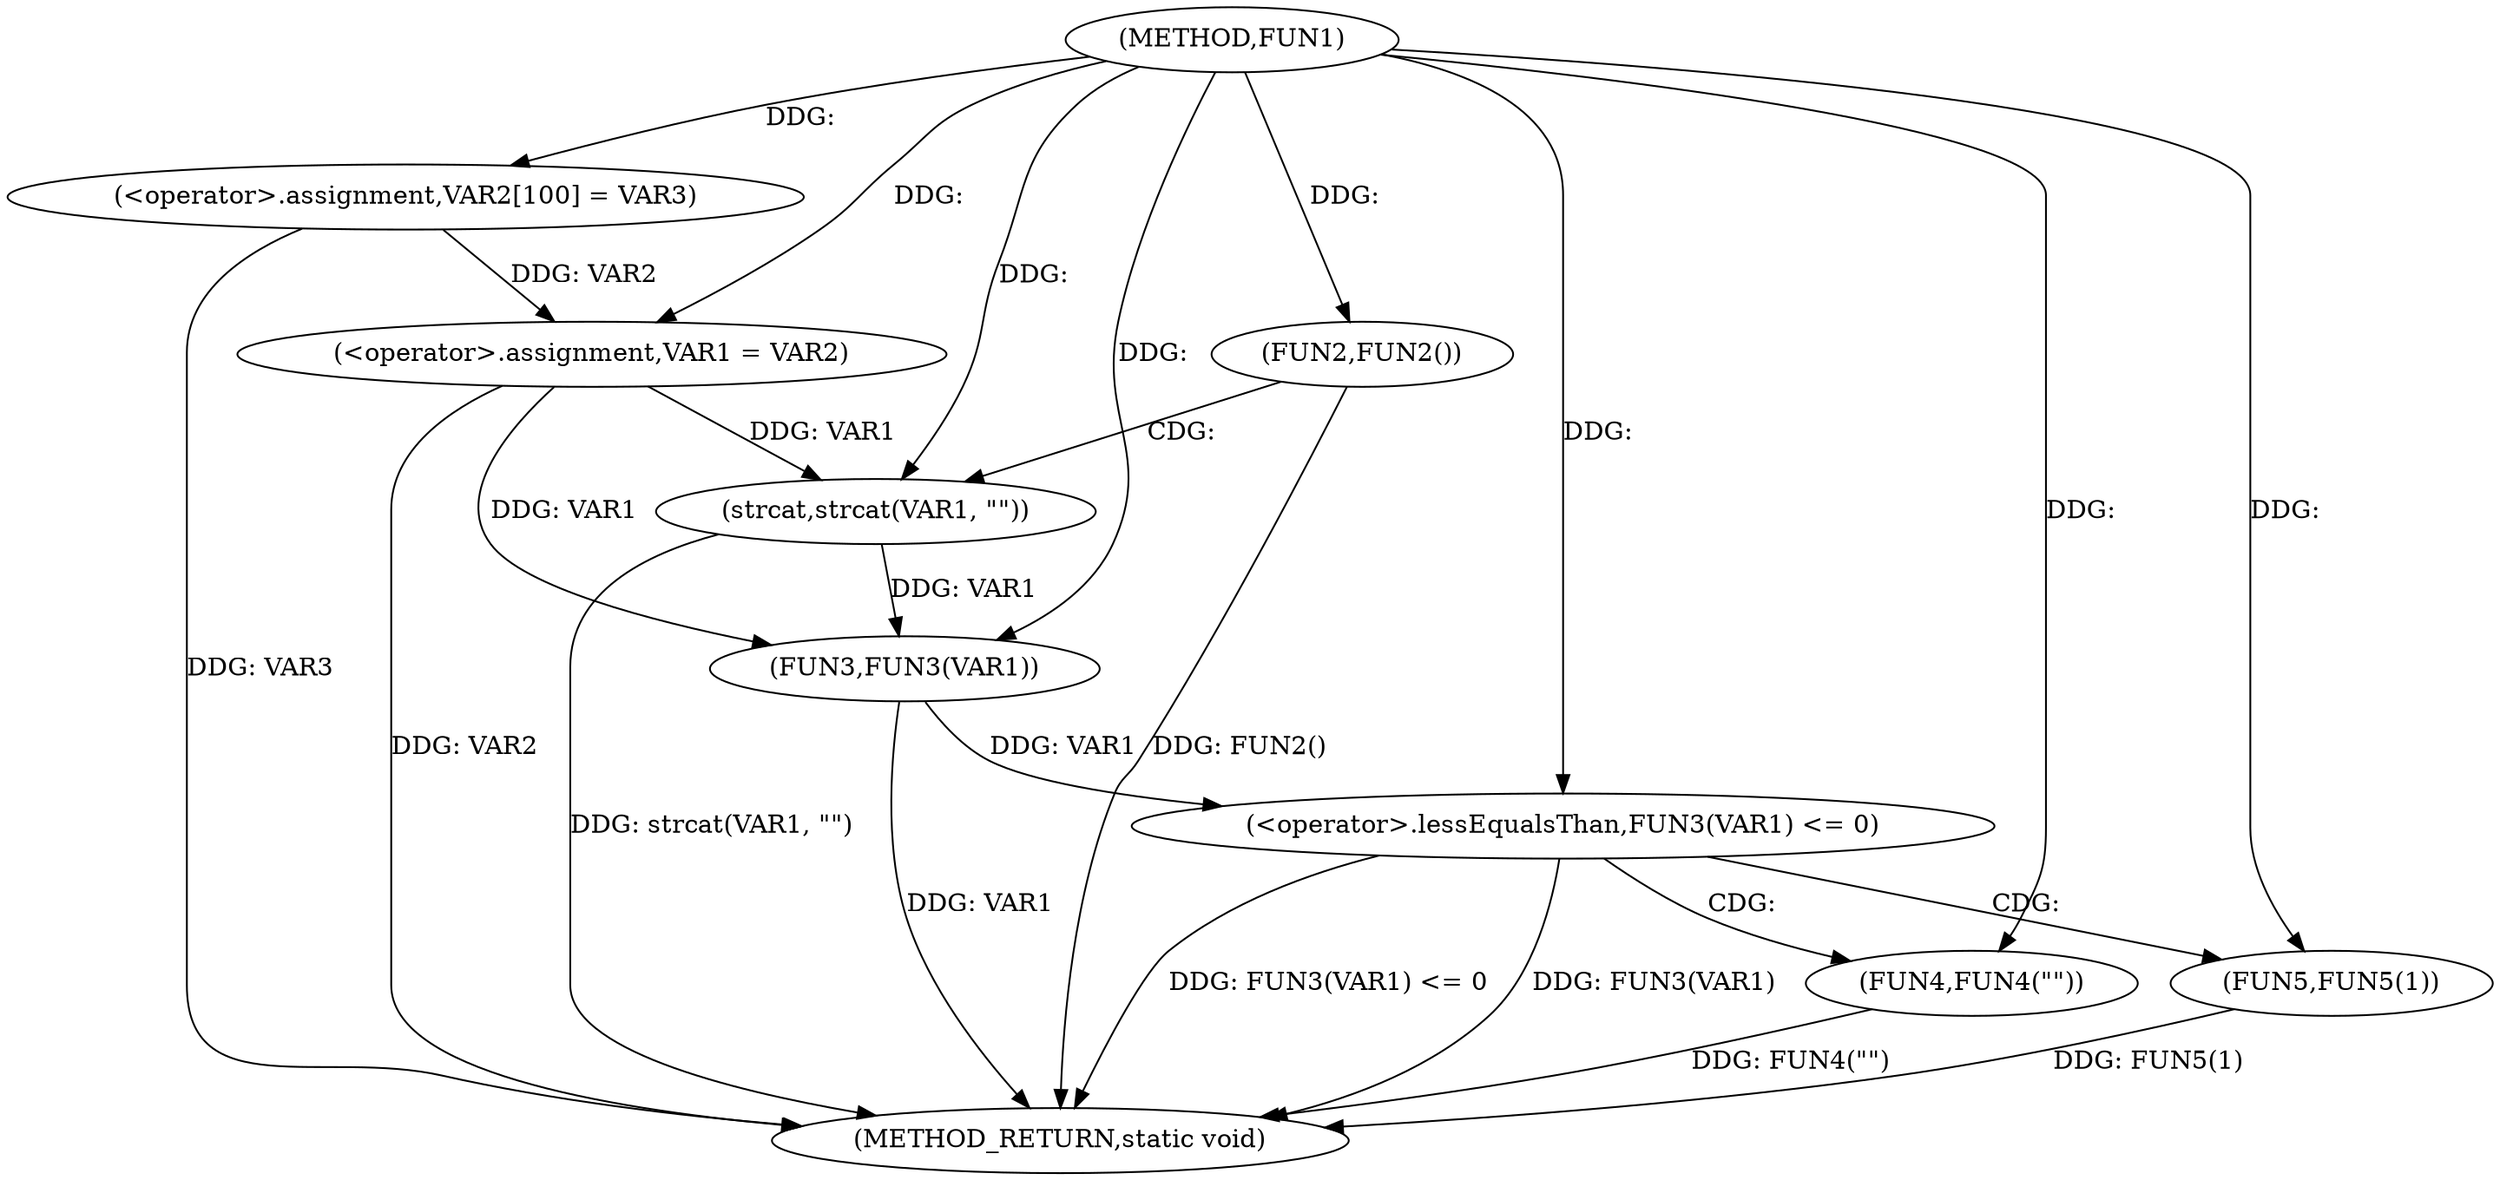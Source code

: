 digraph FUN1 {  
"1000100" [label = "(METHOD,FUN1)" ]
"1000126" [label = "(METHOD_RETURN,static void)" ]
"1000104" [label = "(<operator>.assignment,VAR2[100] = VAR3)" ]
"1000107" [label = "(<operator>.assignment,VAR1 = VAR2)" ]
"1000111" [label = "(FUN2,FUN2())" ]
"1000113" [label = "(strcat,strcat(VAR1, \"\"))" ]
"1000117" [label = "(<operator>.lessEqualsThan,FUN3(VAR1) <= 0)" ]
"1000118" [label = "(FUN3,FUN3(VAR1))" ]
"1000122" [label = "(FUN4,FUN4(\"\"))" ]
"1000124" [label = "(FUN5,FUN5(1))" ]
  "1000117" -> "1000126"  [ label = "DDG: FUN3(VAR1) <= 0"] 
  "1000117" -> "1000126"  [ label = "DDG: FUN3(VAR1)"] 
  "1000113" -> "1000126"  [ label = "DDG: strcat(VAR1, \"\")"] 
  "1000122" -> "1000126"  [ label = "DDG: FUN4(\"\")"] 
  "1000118" -> "1000126"  [ label = "DDG: VAR1"] 
  "1000111" -> "1000126"  [ label = "DDG: FUN2()"] 
  "1000124" -> "1000126"  [ label = "DDG: FUN5(1)"] 
  "1000104" -> "1000126"  [ label = "DDG: VAR3"] 
  "1000107" -> "1000126"  [ label = "DDG: VAR2"] 
  "1000100" -> "1000104"  [ label = "DDG: "] 
  "1000104" -> "1000107"  [ label = "DDG: VAR2"] 
  "1000100" -> "1000107"  [ label = "DDG: "] 
  "1000100" -> "1000111"  [ label = "DDG: "] 
  "1000107" -> "1000113"  [ label = "DDG: VAR1"] 
  "1000100" -> "1000113"  [ label = "DDG: "] 
  "1000118" -> "1000117"  [ label = "DDG: VAR1"] 
  "1000107" -> "1000118"  [ label = "DDG: VAR1"] 
  "1000113" -> "1000118"  [ label = "DDG: VAR1"] 
  "1000100" -> "1000118"  [ label = "DDG: "] 
  "1000100" -> "1000117"  [ label = "DDG: "] 
  "1000100" -> "1000122"  [ label = "DDG: "] 
  "1000100" -> "1000124"  [ label = "DDG: "] 
  "1000111" -> "1000113"  [ label = "CDG: "] 
  "1000117" -> "1000124"  [ label = "CDG: "] 
  "1000117" -> "1000122"  [ label = "CDG: "] 
}
